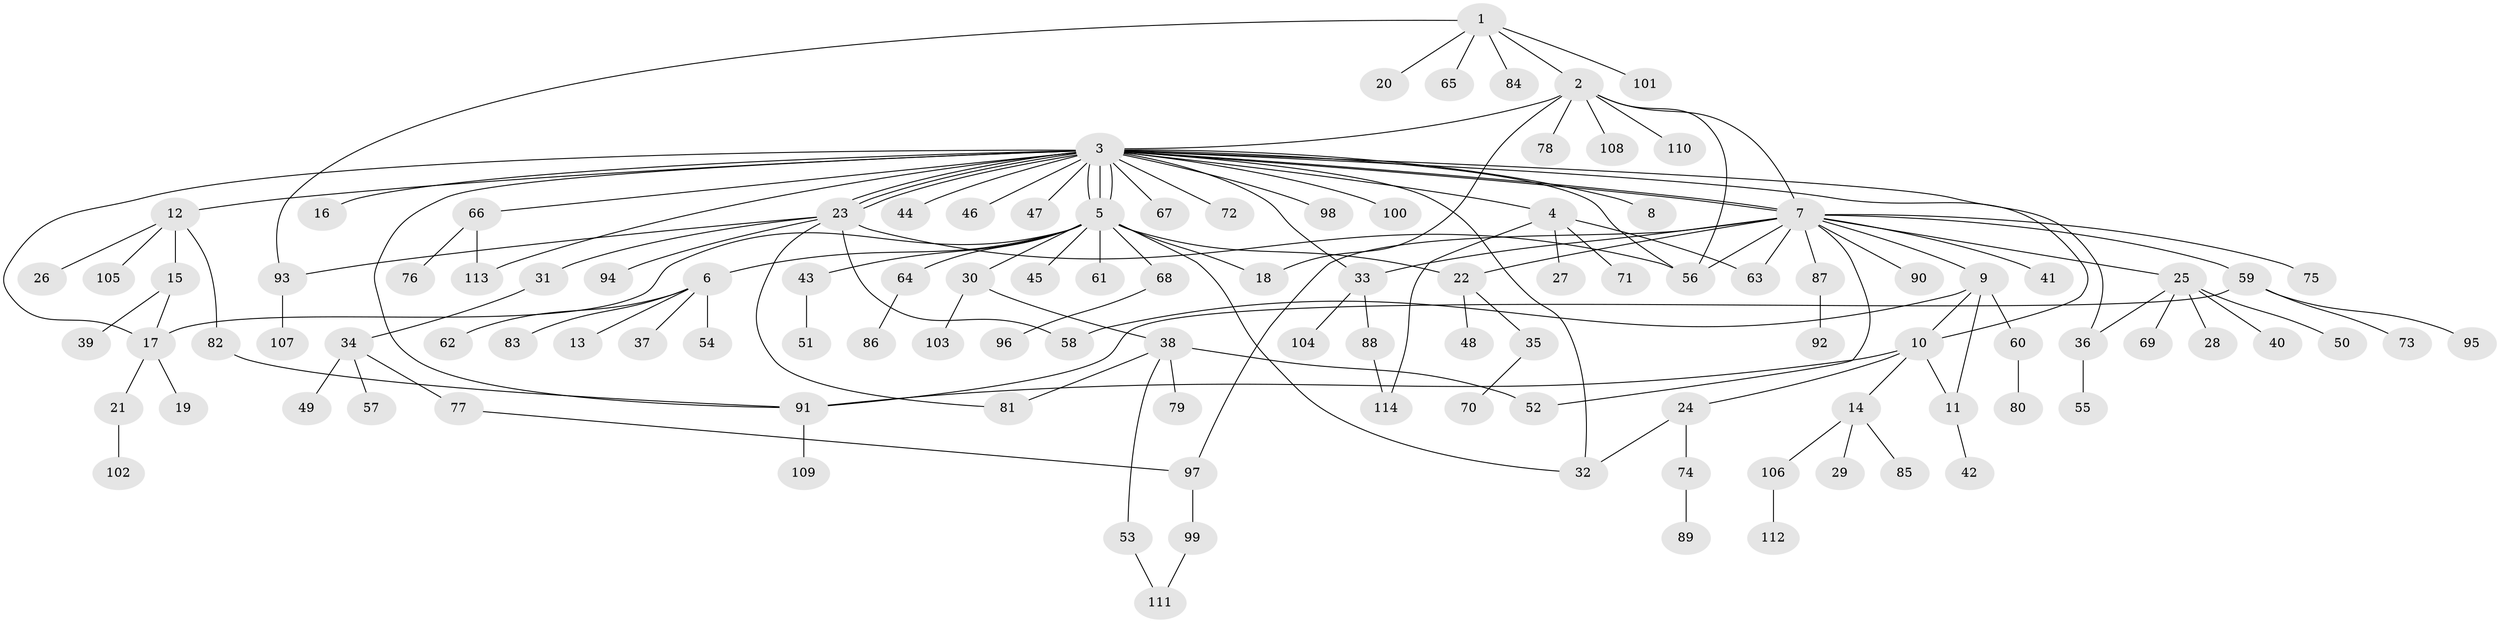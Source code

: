// Generated by graph-tools (version 1.1) at 2025/48/03/09/25 04:48:19]
// undirected, 114 vertices, 144 edges
graph export_dot {
graph [start="1"]
  node [color=gray90,style=filled];
  1;
  2;
  3;
  4;
  5;
  6;
  7;
  8;
  9;
  10;
  11;
  12;
  13;
  14;
  15;
  16;
  17;
  18;
  19;
  20;
  21;
  22;
  23;
  24;
  25;
  26;
  27;
  28;
  29;
  30;
  31;
  32;
  33;
  34;
  35;
  36;
  37;
  38;
  39;
  40;
  41;
  42;
  43;
  44;
  45;
  46;
  47;
  48;
  49;
  50;
  51;
  52;
  53;
  54;
  55;
  56;
  57;
  58;
  59;
  60;
  61;
  62;
  63;
  64;
  65;
  66;
  67;
  68;
  69;
  70;
  71;
  72;
  73;
  74;
  75;
  76;
  77;
  78;
  79;
  80;
  81;
  82;
  83;
  84;
  85;
  86;
  87;
  88;
  89;
  90;
  91;
  92;
  93;
  94;
  95;
  96;
  97;
  98;
  99;
  100;
  101;
  102;
  103;
  104;
  105;
  106;
  107;
  108;
  109;
  110;
  111;
  112;
  113;
  114;
  1 -- 2;
  1 -- 20;
  1 -- 65;
  1 -- 84;
  1 -- 93;
  1 -- 101;
  2 -- 3;
  2 -- 7;
  2 -- 18;
  2 -- 56;
  2 -- 78;
  2 -- 108;
  2 -- 110;
  3 -- 4;
  3 -- 5;
  3 -- 5;
  3 -- 5;
  3 -- 7;
  3 -- 7;
  3 -- 8;
  3 -- 10;
  3 -- 12;
  3 -- 16;
  3 -- 17;
  3 -- 23;
  3 -- 23;
  3 -- 23;
  3 -- 32;
  3 -- 33;
  3 -- 36;
  3 -- 44;
  3 -- 46;
  3 -- 47;
  3 -- 56;
  3 -- 66;
  3 -- 67;
  3 -- 72;
  3 -- 91;
  3 -- 98;
  3 -- 100;
  3 -- 113;
  4 -- 27;
  4 -- 63;
  4 -- 71;
  4 -- 114;
  5 -- 6;
  5 -- 17;
  5 -- 18;
  5 -- 22;
  5 -- 30;
  5 -- 32;
  5 -- 43;
  5 -- 45;
  5 -- 61;
  5 -- 64;
  5 -- 68;
  6 -- 13;
  6 -- 37;
  6 -- 54;
  6 -- 62;
  6 -- 83;
  7 -- 9;
  7 -- 22;
  7 -- 25;
  7 -- 33;
  7 -- 41;
  7 -- 52;
  7 -- 56;
  7 -- 59;
  7 -- 63;
  7 -- 75;
  7 -- 87;
  7 -- 90;
  7 -- 97;
  9 -- 10;
  9 -- 11;
  9 -- 58;
  9 -- 60;
  10 -- 11;
  10 -- 14;
  10 -- 24;
  10 -- 91;
  11 -- 42;
  12 -- 15;
  12 -- 26;
  12 -- 82;
  12 -- 105;
  14 -- 29;
  14 -- 85;
  14 -- 106;
  15 -- 17;
  15 -- 39;
  17 -- 19;
  17 -- 21;
  21 -- 102;
  22 -- 35;
  22 -- 48;
  23 -- 31;
  23 -- 56;
  23 -- 58;
  23 -- 81;
  23 -- 93;
  23 -- 94;
  24 -- 32;
  24 -- 74;
  25 -- 28;
  25 -- 36;
  25 -- 40;
  25 -- 50;
  25 -- 69;
  30 -- 38;
  30 -- 103;
  31 -- 34;
  33 -- 88;
  33 -- 104;
  34 -- 49;
  34 -- 57;
  34 -- 77;
  35 -- 70;
  36 -- 55;
  38 -- 52;
  38 -- 53;
  38 -- 79;
  38 -- 81;
  43 -- 51;
  53 -- 111;
  59 -- 73;
  59 -- 91;
  59 -- 95;
  60 -- 80;
  64 -- 86;
  66 -- 76;
  66 -- 113;
  68 -- 96;
  74 -- 89;
  77 -- 97;
  82 -- 91;
  87 -- 92;
  88 -- 114;
  91 -- 109;
  93 -- 107;
  97 -- 99;
  99 -- 111;
  106 -- 112;
}
